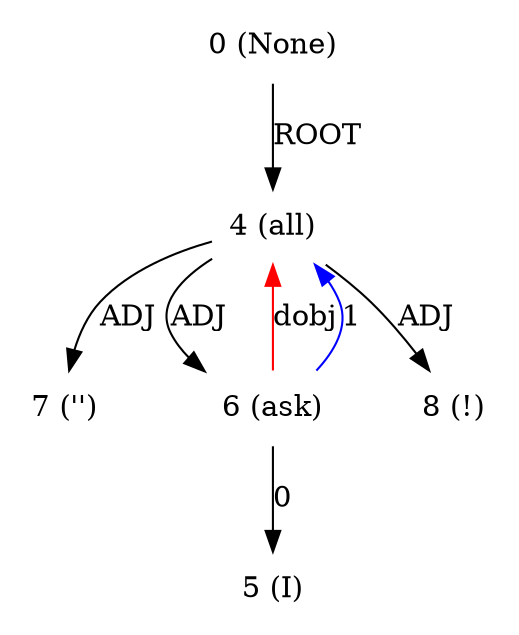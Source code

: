 digraph G{
edge [dir=forward]
node [shape=plaintext]

0 [label="0 (None)"]
0 -> 4 [label="ROOT"]
4 [label="4 (all)"]
4 -> 6 [label="ADJ"]
4 -> 7 [label="ADJ"]
4 -> 8 [label="ADJ"]
6 -> 4 [label="dobj", color="red"]
5 [label="5 (I)"]
6 [label="6 (ask)"]
6 -> 4 [label="1", color="blue"]
6 -> 5 [label="0"]
7 [label="7 ('')"]
8 [label="8 (!)"]
}
